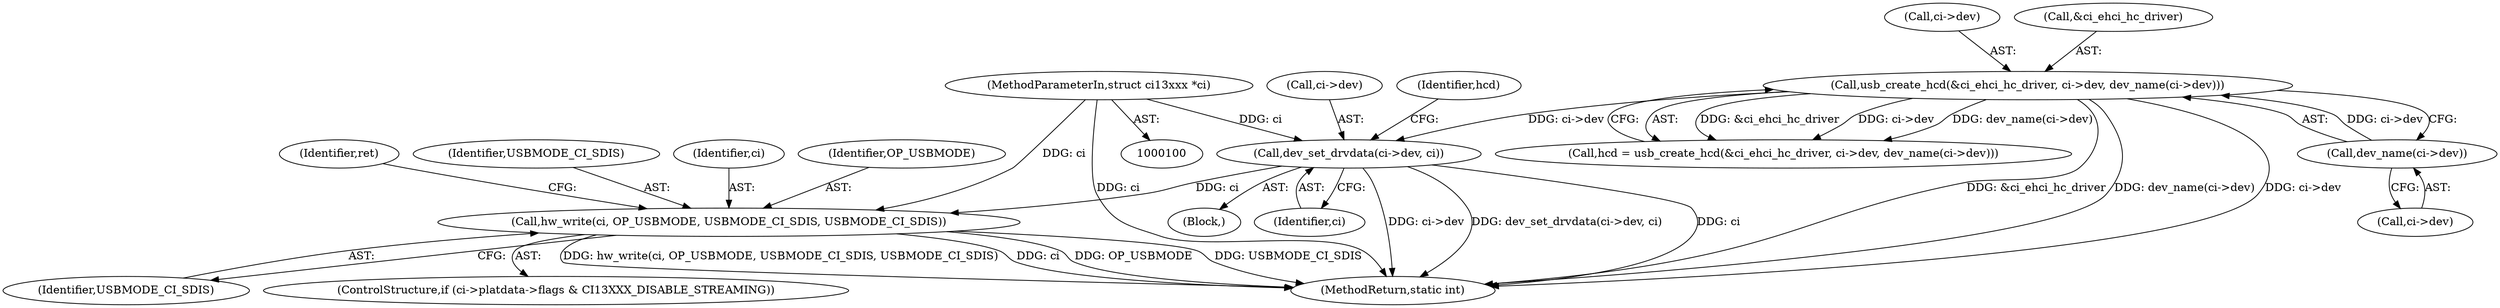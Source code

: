 digraph "0_linux_929473ea05db455ad88cdc081f2adc556b8dc48f@API" {
"1000228" [label="(Call,hw_write(ci, OP_USBMODE, USBMODE_CI_SDIS, USBMODE_CI_SDIS))"];
"1000129" [label="(Call,dev_set_drvdata(ci->dev, ci))"];
"1000113" [label="(Call,usb_create_hcd(&ci_ehci_hc_driver, ci->dev, dev_name(ci->dev)))"];
"1000119" [label="(Call,dev_name(ci->dev))"];
"1000101" [label="(MethodParameterIn,struct ci13xxx *ci)"];
"1000232" [label="(Identifier,USBMODE_CI_SDIS)"];
"1000230" [label="(Identifier,OP_USBMODE)"];
"1000136" [label="(Identifier,hcd)"];
"1000116" [label="(Call,ci->dev)"];
"1000114" [label="(Call,&ci_ehci_hc_driver)"];
"1000113" [label="(Call,usb_create_hcd(&ci_ehci_hc_driver, ci->dev, dev_name(ci->dev)))"];
"1000111" [label="(Call,hcd = usb_create_hcd(&ci_ehci_hc_driver, ci->dev, dev_name(ci->dev)))"];
"1000119" [label="(Call,dev_name(ci->dev))"];
"1000234" [label="(Identifier,ret)"];
"1000120" [label="(Call,ci->dev)"];
"1000228" [label="(Call,hw_write(ci, OP_USBMODE, USBMODE_CI_SDIS, USBMODE_CI_SDIS))"];
"1000129" [label="(Call,dev_set_drvdata(ci->dev, ci))"];
"1000235" [label="(MethodReturn,static int)"];
"1000220" [label="(ControlStructure,if (ci->platdata->flags & CI13XXX_DISABLE_STREAMING))"];
"1000130" [label="(Call,ci->dev)"];
"1000231" [label="(Identifier,USBMODE_CI_SDIS)"];
"1000102" [label="(Block,)"];
"1000229" [label="(Identifier,ci)"];
"1000101" [label="(MethodParameterIn,struct ci13xxx *ci)"];
"1000133" [label="(Identifier,ci)"];
"1000228" -> "1000220"  [label="AST: "];
"1000228" -> "1000232"  [label="CFG: "];
"1000229" -> "1000228"  [label="AST: "];
"1000230" -> "1000228"  [label="AST: "];
"1000231" -> "1000228"  [label="AST: "];
"1000232" -> "1000228"  [label="AST: "];
"1000234" -> "1000228"  [label="CFG: "];
"1000228" -> "1000235"  [label="DDG: USBMODE_CI_SDIS"];
"1000228" -> "1000235"  [label="DDG: hw_write(ci, OP_USBMODE, USBMODE_CI_SDIS, USBMODE_CI_SDIS)"];
"1000228" -> "1000235"  [label="DDG: ci"];
"1000228" -> "1000235"  [label="DDG: OP_USBMODE"];
"1000129" -> "1000228"  [label="DDG: ci"];
"1000101" -> "1000228"  [label="DDG: ci"];
"1000129" -> "1000102"  [label="AST: "];
"1000129" -> "1000133"  [label="CFG: "];
"1000130" -> "1000129"  [label="AST: "];
"1000133" -> "1000129"  [label="AST: "];
"1000136" -> "1000129"  [label="CFG: "];
"1000129" -> "1000235"  [label="DDG: ci"];
"1000129" -> "1000235"  [label="DDG: ci->dev"];
"1000129" -> "1000235"  [label="DDG: dev_set_drvdata(ci->dev, ci)"];
"1000113" -> "1000129"  [label="DDG: ci->dev"];
"1000101" -> "1000129"  [label="DDG: ci"];
"1000113" -> "1000111"  [label="AST: "];
"1000113" -> "1000119"  [label="CFG: "];
"1000114" -> "1000113"  [label="AST: "];
"1000116" -> "1000113"  [label="AST: "];
"1000119" -> "1000113"  [label="AST: "];
"1000111" -> "1000113"  [label="CFG: "];
"1000113" -> "1000235"  [label="DDG: &ci_ehci_hc_driver"];
"1000113" -> "1000235"  [label="DDG: dev_name(ci->dev)"];
"1000113" -> "1000235"  [label="DDG: ci->dev"];
"1000113" -> "1000111"  [label="DDG: &ci_ehci_hc_driver"];
"1000113" -> "1000111"  [label="DDG: ci->dev"];
"1000113" -> "1000111"  [label="DDG: dev_name(ci->dev)"];
"1000119" -> "1000113"  [label="DDG: ci->dev"];
"1000119" -> "1000120"  [label="CFG: "];
"1000120" -> "1000119"  [label="AST: "];
"1000101" -> "1000100"  [label="AST: "];
"1000101" -> "1000235"  [label="DDG: ci"];
}
